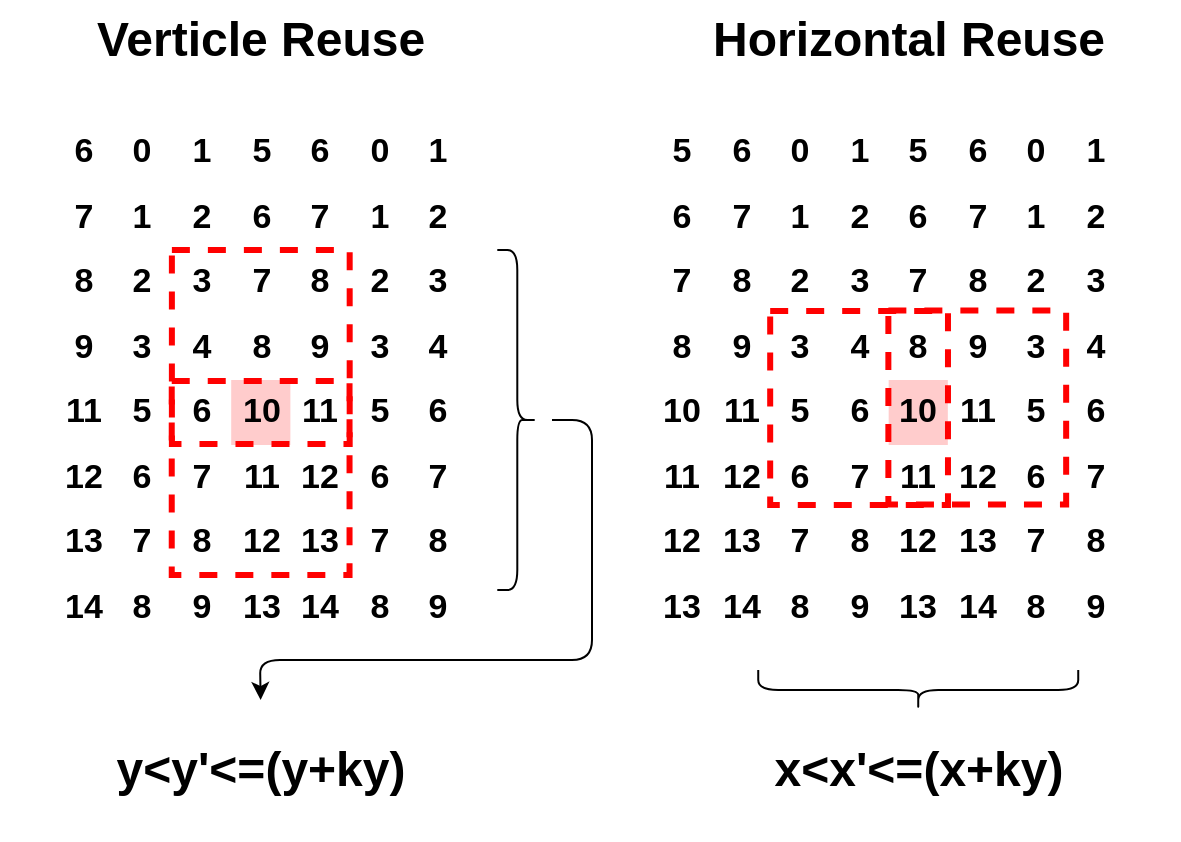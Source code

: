 <mxfile>
    <diagram id="jdcI3mkMMGWf8a6bFuUW" name="Page-1">
        <mxGraphModel dx="-1237" dy="622" grid="1" gridSize="10" guides="1" tooltips="1" connect="1" arrows="1" fold="1" page="1" pageScale="1" pageWidth="850" pageHeight="1100" math="0" shadow="0">
            <root>
                <mxCell id="0"/>
                <mxCell id="1" parent="0"/>
                <mxCell id="8" value="6" style="rounded=0;whiteSpace=wrap;html=1;fontSize=17;strokeWidth=2;fontStyle=1;strokeColor=none;" parent="1" vertex="1">
                    <mxGeometry x="1860.85" y="140" width="29.583" height="32.5" as="geometry"/>
                </mxCell>
                <mxCell id="9" value="7" style="rounded=0;whiteSpace=wrap;html=1;fontSize=17;strokeWidth=2;fontStyle=1;strokeColor=none;" parent="1" vertex="1">
                    <mxGeometry x="1860.85" y="172.5" width="29.583" height="32.5" as="geometry"/>
                </mxCell>
                <mxCell id="10" value="8" style="rounded=0;whiteSpace=wrap;html=1;fontSize=17;strokeWidth=2;fontStyle=1;fillColor=none;strokeColor=none;" parent="1" vertex="1">
                    <mxGeometry x="1860.85" y="205" width="29.583" height="32.5" as="geometry"/>
                </mxCell>
                <mxCell id="11" value="9" style="rounded=0;whiteSpace=wrap;html=1;fontSize=17;strokeWidth=2;fontStyle=1;fillColor=none;strokeColor=none;" parent="1" vertex="1">
                    <mxGeometry x="1860.85" y="237.5" width="29.583" height="32.5" as="geometry"/>
                </mxCell>
                <mxCell id="18" value="0" style="rounded=0;whiteSpace=wrap;html=1;fontSize=17;strokeWidth=2;fontStyle=1;strokeColor=none;" parent="1" vertex="1">
                    <mxGeometry x="1890.433" y="140" width="29.583" height="32.5" as="geometry"/>
                </mxCell>
                <mxCell id="19" value="1" style="rounded=0;whiteSpace=wrap;html=1;fontSize=17;strokeWidth=2;fontStyle=1;strokeColor=none;" parent="1" vertex="1">
                    <mxGeometry x="1920.017" y="140" width="29.583" height="32.5" as="geometry"/>
                </mxCell>
                <mxCell id="20" value="2" style="rounded=0;whiteSpace=wrap;html=1;fontSize=17;strokeWidth=2;fontStyle=1;strokeColor=none;" parent="1" vertex="1">
                    <mxGeometry x="1920.017" y="172.5" width="29.583" height="32.5" as="geometry"/>
                </mxCell>
                <mxCell id="21" value="3" style="rounded=0;whiteSpace=wrap;html=1;fontSize=17;strokeWidth=2;fontStyle=1;fillColor=none;strokeColor=none;" parent="1" vertex="1">
                    <mxGeometry x="1920.017" y="205" width="29.583" height="32.5" as="geometry"/>
                </mxCell>
                <mxCell id="22" value="4" style="rounded=0;whiteSpace=wrap;html=1;fontSize=17;strokeWidth=2;fontStyle=1;fillColor=none;strokeColor=none;" parent="1" vertex="1">
                    <mxGeometry x="1920.017" y="237.5" width="29.583" height="32.5" as="geometry"/>
                </mxCell>
                <mxCell id="23" value="5" style="rounded=0;whiteSpace=wrap;html=1;fontSize=17;strokeWidth=2;fontStyle=1;strokeColor=none;" parent="1" vertex="1">
                    <mxGeometry x="1949.6" y="140" width="29.583" height="32.5" as="geometry"/>
                </mxCell>
                <mxCell id="24" value="6" style="rounded=0;whiteSpace=wrap;html=1;fontSize=17;strokeWidth=2;fontStyle=1;strokeColor=none;" parent="1" vertex="1">
                    <mxGeometry x="1979.183" y="140" width="29.583" height="32.5" as="geometry"/>
                </mxCell>
                <mxCell id="25" value="7" style="rounded=0;whiteSpace=wrap;html=1;fontSize=17;strokeWidth=2;fontStyle=1;strokeColor=none;" parent="1" vertex="1">
                    <mxGeometry x="1979.183" y="172.5" width="29.583" height="32.5" as="geometry"/>
                </mxCell>
                <mxCell id="26" value="8" style="rounded=0;whiteSpace=wrap;html=1;fontSize=17;strokeWidth=2;fontStyle=1;fillColor=none;strokeColor=none;" parent="1" vertex="1">
                    <mxGeometry x="1979.183" y="205" width="29.583" height="32.5" as="geometry"/>
                </mxCell>
                <mxCell id="27" value="9" style="rounded=0;whiteSpace=wrap;html=1;fontSize=17;strokeWidth=2;fontStyle=1;fillColor=none;strokeColor=none;" parent="1" vertex="1">
                    <mxGeometry x="1979.183" y="237.5" width="29.583" height="32.5" as="geometry"/>
                </mxCell>
                <mxCell id="28" value="1" style="rounded=0;whiteSpace=wrap;html=1;fontSize=17;strokeWidth=2;fontStyle=1;strokeColor=none;" parent="1" vertex="1">
                    <mxGeometry x="1890.433" y="172.5" width="29.583" height="32.5" as="geometry"/>
                </mxCell>
                <mxCell id="29" value="6" style="rounded=0;whiteSpace=wrap;html=1;fontSize=17;strokeWidth=2;fontStyle=1;strokeColor=none;" parent="1" vertex="1">
                    <mxGeometry x="1949.6" y="172.5" width="29.583" height="32.5" as="geometry"/>
                </mxCell>
                <mxCell id="30" value="2" style="rounded=0;whiteSpace=wrap;html=1;fontSize=17;strokeWidth=2;fontStyle=1;fillColor=none;strokeColor=none;" parent="1" vertex="1">
                    <mxGeometry x="1890.433" y="205" width="29.583" height="32.5" as="geometry"/>
                </mxCell>
                <mxCell id="31" value="3" style="rounded=0;whiteSpace=wrap;html=1;fontSize=17;strokeWidth=2;fontStyle=1;fillColor=none;strokeColor=none;" parent="1" vertex="1">
                    <mxGeometry x="1890.433" y="237.5" width="29.583" height="32.5" as="geometry"/>
                </mxCell>
                <mxCell id="32" value="7" style="rounded=0;whiteSpace=wrap;html=1;fontSize=17;strokeWidth=2;fontStyle=1;fillColor=none;strokeColor=none;" parent="1" vertex="1">
                    <mxGeometry x="1949.6" y="205" width="29.583" height="32.5" as="geometry"/>
                </mxCell>
                <mxCell id="33" value="8" style="rounded=0;whiteSpace=wrap;html=1;fontSize=17;strokeWidth=2;fontStyle=1;fillColor=none;strokeColor=none;" parent="1" vertex="1">
                    <mxGeometry x="1949.6" y="237.5" width="29.583" height="32.5" as="geometry"/>
                </mxCell>
                <mxCell id="34" value="0" style="rounded=0;whiteSpace=wrap;html=1;fontSize=17;strokeWidth=2;fontStyle=1;strokeColor=none;" parent="1" vertex="1">
                    <mxGeometry x="2008.767" y="140" width="29.583" height="32.5" as="geometry"/>
                </mxCell>
                <mxCell id="35" value="1" style="rounded=0;whiteSpace=wrap;html=1;fontSize=17;strokeWidth=2;fontStyle=1;strokeColor=none;" parent="1" vertex="1">
                    <mxGeometry x="2038.35" y="140" width="29.583" height="32.5" as="geometry"/>
                </mxCell>
                <mxCell id="36" value="2" style="rounded=0;whiteSpace=wrap;html=1;fontSize=17;strokeWidth=2;fontStyle=1;strokeColor=none;" parent="1" vertex="1">
                    <mxGeometry x="2038.35" y="172.5" width="29.583" height="32.5" as="geometry"/>
                </mxCell>
                <mxCell id="37" value="3" style="rounded=0;whiteSpace=wrap;html=1;fontSize=17;strokeWidth=2;fontStyle=1;fillColor=none;strokeColor=none;" parent="1" vertex="1">
                    <mxGeometry x="2038.35" y="205" width="29.583" height="32.5" as="geometry"/>
                </mxCell>
                <mxCell id="38" value="4" style="rounded=0;whiteSpace=wrap;html=1;fontSize=17;strokeWidth=2;fontStyle=1;fillColor=none;strokeColor=none;" parent="1" vertex="1">
                    <mxGeometry x="2038.35" y="237.5" width="29.583" height="32.5" as="geometry"/>
                </mxCell>
                <mxCell id="44" value="1" style="rounded=0;whiteSpace=wrap;html=1;fontSize=17;strokeWidth=2;fontStyle=1;strokeColor=none;" parent="1" vertex="1">
                    <mxGeometry x="2008.767" y="172.5" width="29.583" height="32.5" as="geometry"/>
                </mxCell>
                <mxCell id="46" value="2" style="rounded=0;whiteSpace=wrap;html=1;fontSize=17;strokeWidth=2;fontStyle=1;fillColor=none;strokeColor=none;" parent="1" vertex="1">
                    <mxGeometry x="2008.767" y="205" width="29.583" height="32.5" as="geometry"/>
                </mxCell>
                <mxCell id="47" value="3" style="rounded=0;whiteSpace=wrap;html=1;fontSize=17;strokeWidth=2;fontStyle=1;fillColor=none;strokeColor=none;" parent="1" vertex="1">
                    <mxGeometry x="2008.767" y="237.5" width="29.583" height="32.5" as="geometry"/>
                </mxCell>
                <mxCell id="62" value="14" style="rounded=0;whiteSpace=wrap;html=1;fontSize=17;strokeWidth=2;fontStyle=1;fillColor=none;strokeColor=none;" parent="1" vertex="1">
                    <mxGeometry x="1860.85" y="367.5" width="29.583" height="32.5" as="geometry"/>
                </mxCell>
                <mxCell id="63" value="11" style="rounded=0;whiteSpace=wrap;html=1;fontSize=17;strokeWidth=2;fontStyle=1;fillColor=none;strokeColor=none;" parent="1" vertex="1">
                    <mxGeometry x="1860.85" y="270" width="29.583" height="32.5" as="geometry"/>
                </mxCell>
                <mxCell id="64" value="12" style="rounded=0;whiteSpace=wrap;html=1;fontSize=17;strokeWidth=2;fontStyle=1;fillColor=none;strokeColor=none;" parent="1" vertex="1">
                    <mxGeometry x="1860.85" y="302.5" width="29.583" height="32.5" as="geometry"/>
                </mxCell>
                <mxCell id="65" value="13" style="rounded=0;whiteSpace=wrap;html=1;fontSize=17;strokeWidth=2;fontStyle=1;fillColor=none;strokeColor=none;" parent="1" vertex="1">
                    <mxGeometry x="1860.85" y="335" width="29.583" height="32.5" as="geometry"/>
                </mxCell>
                <mxCell id="66" value="5" style="rounded=0;whiteSpace=wrap;html=1;fontSize=17;strokeWidth=2;fontStyle=1;fillColor=none;strokeColor=none;" parent="1" vertex="1">
                    <mxGeometry x="1890.433" y="270" width="29.583" height="32.5" as="geometry"/>
                </mxCell>
                <mxCell id="67" value="6" style="rounded=0;whiteSpace=wrap;html=1;fontSize=17;strokeWidth=2;fontStyle=1;fillColor=none;strokeColor=none;" parent="1" vertex="1">
                    <mxGeometry x="1920.017" y="270" width="29.583" height="32.5" as="geometry"/>
                </mxCell>
                <mxCell id="68" value="7" style="rounded=0;whiteSpace=wrap;html=1;fontSize=17;strokeWidth=2;fontStyle=1;fillColor=none;strokeColor=none;" parent="1" vertex="1">
                    <mxGeometry x="1920.017" y="302.5" width="29.583" height="32.5" as="geometry"/>
                </mxCell>
                <mxCell id="69" value="8" style="rounded=0;whiteSpace=wrap;html=1;fontSize=17;strokeWidth=2;fontStyle=1;fillColor=none;strokeColor=none;" parent="1" vertex="1">
                    <mxGeometry x="1920.017" y="335" width="29.583" height="32.5" as="geometry"/>
                </mxCell>
                <mxCell id="70" value="9" style="rounded=0;whiteSpace=wrap;html=1;fontSize=17;strokeWidth=2;fontStyle=1;fillColor=none;strokeColor=none;" parent="1" vertex="1">
                    <mxGeometry x="1920.017" y="367.5" width="29.583" height="32.5" as="geometry"/>
                </mxCell>
                <mxCell id="71" value="6" style="rounded=0;whiteSpace=wrap;html=1;fontSize=17;strokeWidth=2;fontStyle=1;fillColor=none;strokeColor=none;" parent="1" vertex="1">
                    <mxGeometry x="1890.433" y="302.5" width="29.583" height="32.5" as="geometry"/>
                </mxCell>
                <mxCell id="72" value="7" style="rounded=0;whiteSpace=wrap;html=1;fontSize=17;strokeWidth=2;fontStyle=1;fillColor=none;strokeColor=none;" parent="1" vertex="1">
                    <mxGeometry x="1890.433" y="335" width="29.583" height="32.5" as="geometry"/>
                </mxCell>
                <mxCell id="73" value="8" style="rounded=0;whiteSpace=wrap;html=1;fontSize=17;strokeWidth=2;fontStyle=1;fillColor=none;strokeColor=none;" parent="1" vertex="1">
                    <mxGeometry x="1890.433" y="367.5" width="29.583" height="32.5" as="geometry"/>
                </mxCell>
                <mxCell id="74" value="10" style="rounded=0;whiteSpace=wrap;html=1;fontSize=17;strokeWidth=2;fontStyle=1;fillColor=#FFCCCC;strokeColor=none;" parent="1" vertex="1">
                    <mxGeometry x="1949.6" y="270" width="29.583" height="32.5" as="geometry"/>
                </mxCell>
                <mxCell id="75" value="11" style="rounded=0;whiteSpace=wrap;html=1;fontSize=17;strokeWidth=2;fontStyle=1;fillColor=none;strokeColor=none;" parent="1" vertex="1">
                    <mxGeometry x="1949.6" y="302.5" width="29.583" height="32.5" as="geometry"/>
                </mxCell>
                <mxCell id="76" value="12" style="rounded=0;whiteSpace=wrap;html=1;fontSize=17;strokeWidth=2;fontStyle=1;fillColor=none;strokeColor=none;" parent="1" vertex="1">
                    <mxGeometry x="1949.6" y="335" width="29.583" height="32.5" as="geometry"/>
                </mxCell>
                <mxCell id="77" value="13" style="rounded=0;whiteSpace=wrap;html=1;fontSize=17;strokeWidth=2;fontStyle=1;fillColor=none;strokeColor=none;" parent="1" vertex="1">
                    <mxGeometry x="1949.6" y="367.5" width="29.583" height="32.5" as="geometry"/>
                </mxCell>
                <mxCell id="78" value="14" style="rounded=0;whiteSpace=wrap;html=1;fontSize=17;strokeWidth=2;fontStyle=1;fillColor=none;strokeColor=none;" parent="1" vertex="1">
                    <mxGeometry x="1979.183" y="367.5" width="29.583" height="32.5" as="geometry"/>
                </mxCell>
                <mxCell id="79" value="11" style="rounded=0;whiteSpace=wrap;html=1;fontSize=17;strokeWidth=2;fontStyle=1;fillColor=none;strokeColor=none;" parent="1" vertex="1">
                    <mxGeometry x="1979.183" y="270" width="29.583" height="32.5" as="geometry"/>
                </mxCell>
                <mxCell id="80" value="12" style="rounded=0;whiteSpace=wrap;html=1;fontSize=17;strokeWidth=2;fontStyle=1;fillColor=none;strokeColor=none;" parent="1" vertex="1">
                    <mxGeometry x="1979.183" y="302.5" width="29.583" height="32.5" as="geometry"/>
                </mxCell>
                <mxCell id="81" value="13" style="rounded=0;whiteSpace=wrap;html=1;fontSize=17;strokeWidth=2;fontStyle=1;fillColor=none;strokeColor=none;" parent="1" vertex="1">
                    <mxGeometry x="1979.183" y="335" width="29.583" height="32.5" as="geometry"/>
                </mxCell>
                <mxCell id="82" value="5" style="rounded=0;whiteSpace=wrap;html=1;fontSize=17;strokeWidth=2;fontStyle=1;fillColor=none;strokeColor=none;" parent="1" vertex="1">
                    <mxGeometry x="2008.767" y="270" width="29.583" height="32.5" as="geometry"/>
                </mxCell>
                <mxCell id="83" value="6" style="rounded=0;whiteSpace=wrap;html=1;fontSize=17;strokeWidth=2;fontStyle=1;fillColor=none;strokeColor=none;" parent="1" vertex="1">
                    <mxGeometry x="2038.35" y="270" width="29.583" height="32.5" as="geometry"/>
                </mxCell>
                <mxCell id="84" value="7" style="rounded=0;whiteSpace=wrap;html=1;fontSize=17;strokeWidth=2;fontStyle=1;fillColor=none;strokeColor=none;" parent="1" vertex="1">
                    <mxGeometry x="2038.35" y="302.5" width="29.583" height="32.5" as="geometry"/>
                </mxCell>
                <mxCell id="85" value="8" style="rounded=0;whiteSpace=wrap;html=1;fontSize=17;strokeWidth=2;fontStyle=1;fillColor=none;strokeColor=none;" parent="1" vertex="1">
                    <mxGeometry x="2038.35" y="335" width="29.583" height="32.5" as="geometry"/>
                </mxCell>
                <mxCell id="86" value="9" style="rounded=0;whiteSpace=wrap;html=1;fontSize=17;strokeWidth=2;fontStyle=1;fillColor=none;strokeColor=none;" parent="1" vertex="1">
                    <mxGeometry x="2038.35" y="367.5" width="29.583" height="32.5" as="geometry"/>
                </mxCell>
                <mxCell id="87" value="6" style="rounded=0;whiteSpace=wrap;html=1;fontSize=17;strokeWidth=2;fontStyle=1;fillColor=none;strokeColor=none;" parent="1" vertex="1">
                    <mxGeometry x="2008.767" y="302.5" width="29.583" height="32.5" as="geometry"/>
                </mxCell>
                <mxCell id="88" value="7" style="rounded=0;whiteSpace=wrap;html=1;fontSize=17;strokeWidth=2;fontStyle=1;fillColor=none;strokeColor=none;" parent="1" vertex="1">
                    <mxGeometry x="2008.767" y="335" width="29.583" height="32.5" as="geometry"/>
                </mxCell>
                <mxCell id="89" value="8" style="rounded=0;whiteSpace=wrap;html=1;fontSize=17;strokeWidth=2;fontStyle=1;fillColor=none;strokeColor=none;" parent="1" vertex="1">
                    <mxGeometry x="2008.767" y="367.5" width="29.583" height="32.5" as="geometry"/>
                </mxCell>
                <mxCell id="104" value="" style="rounded=0;whiteSpace=wrap;html=1;fontSize=17;fontColor=#0000FF;fillColor=none;strokeWidth=3;strokeColor=#FF0000;dashed=1;" parent="1" vertex="1">
                    <mxGeometry x="1919.94" y="205" width="88.9" height="97" as="geometry"/>
                </mxCell>
                <mxCell id="115" value="" style="rounded=0;whiteSpace=wrap;html=1;fontSize=17;fontColor=#0000FF;fillColor=none;strokeWidth=3;strokeColor=#FF0000;dashed=1;" parent="1" vertex="1">
                    <mxGeometry x="1919.87" y="270.5" width="88.9" height="97" as="geometry"/>
                </mxCell>
                <mxCell id="121" value="5" style="rounded=0;whiteSpace=wrap;html=1;fontSize=17;strokeWidth=2;fontStyle=1;strokeColor=none;" parent="1" vertex="1">
                    <mxGeometry x="2159.997" y="140" width="29.583" height="32.5" as="geometry"/>
                </mxCell>
                <mxCell id="122" value="6" style="rounded=0;whiteSpace=wrap;html=1;fontSize=17;strokeWidth=2;fontStyle=1;strokeColor=none;" parent="1" vertex="1">
                    <mxGeometry x="2189.58" y="140" width="29.583" height="32.5" as="geometry"/>
                </mxCell>
                <mxCell id="123" value="7" style="rounded=0;whiteSpace=wrap;html=1;fontSize=17;strokeWidth=2;fontStyle=1;strokeColor=none;" parent="1" vertex="1">
                    <mxGeometry x="2189.58" y="172.5" width="29.583" height="32.5" as="geometry"/>
                </mxCell>
                <mxCell id="124" value="8" style="rounded=0;whiteSpace=wrap;html=1;fontSize=17;strokeWidth=2;fontStyle=1;fillColor=none;strokeColor=none;" parent="1" vertex="1">
                    <mxGeometry x="2189.58" y="205" width="29.583" height="32.5" as="geometry"/>
                </mxCell>
                <mxCell id="125" value="9" style="rounded=0;whiteSpace=wrap;html=1;fontSize=17;strokeWidth=2;fontStyle=1;fillColor=none;strokeColor=none;" parent="1" vertex="1">
                    <mxGeometry x="2189.58" y="237.5" width="29.583" height="32.5" as="geometry"/>
                </mxCell>
                <mxCell id="127" value="6" style="rounded=0;whiteSpace=wrap;html=1;fontSize=17;strokeWidth=2;fontStyle=1;strokeColor=none;" parent="1" vertex="1">
                    <mxGeometry x="2159.997" y="172.5" width="29.583" height="32.5" as="geometry"/>
                </mxCell>
                <mxCell id="130" value="7" style="rounded=0;whiteSpace=wrap;html=1;fontSize=17;strokeWidth=2;fontStyle=1;fillColor=none;strokeColor=none;" parent="1" vertex="1">
                    <mxGeometry x="2159.997" y="205" width="29.583" height="32.5" as="geometry"/>
                </mxCell>
                <mxCell id="131" value="8" style="rounded=0;whiteSpace=wrap;html=1;fontSize=17;strokeWidth=2;fontStyle=1;fillColor=none;strokeColor=none;" parent="1" vertex="1">
                    <mxGeometry x="2159.997" y="237.5" width="29.583" height="32.5" as="geometry"/>
                </mxCell>
                <mxCell id="132" value="0" style="rounded=0;whiteSpace=wrap;html=1;fontSize=17;strokeWidth=2;fontStyle=1;strokeColor=none;" parent="1" vertex="1">
                    <mxGeometry x="2219.163" y="140" width="29.583" height="32.5" as="geometry"/>
                </mxCell>
                <mxCell id="133" value="1" style="rounded=0;whiteSpace=wrap;html=1;fontSize=17;strokeWidth=2;fontStyle=1;strokeColor=none;" parent="1" vertex="1">
                    <mxGeometry x="2248.747" y="140" width="29.583" height="32.5" as="geometry"/>
                </mxCell>
                <mxCell id="134" value="2" style="rounded=0;whiteSpace=wrap;html=1;fontSize=17;strokeWidth=2;fontStyle=1;strokeColor=none;" parent="1" vertex="1">
                    <mxGeometry x="2248.747" y="172.5" width="29.583" height="32.5" as="geometry"/>
                </mxCell>
                <mxCell id="135" value="3" style="rounded=0;whiteSpace=wrap;html=1;fontSize=17;strokeWidth=2;fontStyle=1;fillColor=none;strokeColor=none;" parent="1" vertex="1">
                    <mxGeometry x="2248.747" y="205" width="29.583" height="32.5" as="geometry"/>
                </mxCell>
                <mxCell id="136" value="4" style="rounded=0;whiteSpace=wrap;html=1;fontSize=17;strokeWidth=2;fontStyle=1;fillColor=none;strokeColor=none;" parent="1" vertex="1">
                    <mxGeometry x="2248.747" y="237.5" width="29.583" height="32.5" as="geometry"/>
                </mxCell>
                <mxCell id="137" value="5" style="rounded=0;whiteSpace=wrap;html=1;fontSize=17;strokeWidth=2;fontStyle=1;strokeColor=none;" parent="1" vertex="1">
                    <mxGeometry x="2278.33" y="140" width="29.583" height="32.5" as="geometry"/>
                </mxCell>
                <mxCell id="138" value="6" style="rounded=0;whiteSpace=wrap;html=1;fontSize=17;strokeWidth=2;fontStyle=1;strokeColor=none;" parent="1" vertex="1">
                    <mxGeometry x="2307.913" y="140" width="29.583" height="32.5" as="geometry"/>
                </mxCell>
                <mxCell id="139" value="7" style="rounded=0;whiteSpace=wrap;html=1;fontSize=17;strokeWidth=2;fontStyle=1;strokeColor=none;" parent="1" vertex="1">
                    <mxGeometry x="2307.913" y="172.5" width="29.583" height="32.5" as="geometry"/>
                </mxCell>
                <mxCell id="140" value="8" style="rounded=0;whiteSpace=wrap;html=1;fontSize=17;strokeWidth=2;fontStyle=1;fillColor=none;strokeColor=none;" parent="1" vertex="1">
                    <mxGeometry x="2307.913" y="205" width="29.583" height="32.5" as="geometry"/>
                </mxCell>
                <mxCell id="141" value="9" style="rounded=0;whiteSpace=wrap;html=1;fontSize=17;strokeWidth=2;fontStyle=1;fillColor=none;strokeColor=none;" parent="1" vertex="1">
                    <mxGeometry x="2307.913" y="237.5" width="29.583" height="32.5" as="geometry"/>
                </mxCell>
                <mxCell id="142" value="1" style="rounded=0;whiteSpace=wrap;html=1;fontSize=17;strokeWidth=2;fontStyle=1;strokeColor=none;" parent="1" vertex="1">
                    <mxGeometry x="2219.163" y="172.5" width="29.583" height="32.5" as="geometry"/>
                </mxCell>
                <mxCell id="143" value="6" style="rounded=0;whiteSpace=wrap;html=1;fontSize=17;strokeWidth=2;fontStyle=1;strokeColor=none;" parent="1" vertex="1">
                    <mxGeometry x="2278.33" y="172.5" width="29.583" height="32.5" as="geometry"/>
                </mxCell>
                <mxCell id="144" value="2" style="rounded=0;whiteSpace=wrap;html=1;fontSize=17;strokeWidth=2;fontStyle=1;fillColor=none;strokeColor=none;" parent="1" vertex="1">
                    <mxGeometry x="2219.163" y="205" width="29.583" height="32.5" as="geometry"/>
                </mxCell>
                <mxCell id="145" value="3" style="rounded=0;whiteSpace=wrap;html=1;fontSize=17;strokeWidth=2;fontStyle=1;fillColor=none;strokeColor=none;" parent="1" vertex="1">
                    <mxGeometry x="2219.163" y="237.5" width="29.583" height="32.5" as="geometry"/>
                </mxCell>
                <mxCell id="146" value="7" style="rounded=0;whiteSpace=wrap;html=1;fontSize=17;strokeWidth=2;fontStyle=1;fillColor=none;strokeColor=none;" parent="1" vertex="1">
                    <mxGeometry x="2278.33" y="205" width="29.583" height="32.5" as="geometry"/>
                </mxCell>
                <mxCell id="147" value="8" style="rounded=0;whiteSpace=wrap;html=1;fontSize=17;strokeWidth=2;fontStyle=1;fillColor=none;strokeColor=none;" parent="1" vertex="1">
                    <mxGeometry x="2278.33" y="237.5" width="29.583" height="32.5" as="geometry"/>
                </mxCell>
                <mxCell id="148" value="0" style="rounded=0;whiteSpace=wrap;html=1;fontSize=17;strokeWidth=2;fontStyle=1;strokeColor=none;" parent="1" vertex="1">
                    <mxGeometry x="2337.497" y="140" width="29.583" height="32.5" as="geometry"/>
                </mxCell>
                <mxCell id="149" value="1" style="rounded=0;whiteSpace=wrap;html=1;fontSize=17;strokeWidth=2;fontStyle=1;strokeColor=none;" parent="1" vertex="1">
                    <mxGeometry x="2367.08" y="140" width="29.583" height="32.5" as="geometry"/>
                </mxCell>
                <mxCell id="150" value="2" style="rounded=0;whiteSpace=wrap;html=1;fontSize=17;strokeWidth=2;fontStyle=1;strokeColor=none;" parent="1" vertex="1">
                    <mxGeometry x="2367.08" y="172.5" width="29.583" height="32.5" as="geometry"/>
                </mxCell>
                <mxCell id="151" value="3" style="rounded=0;whiteSpace=wrap;html=1;fontSize=17;strokeWidth=2;fontStyle=1;fillColor=none;strokeColor=none;" parent="1" vertex="1">
                    <mxGeometry x="2367.08" y="205" width="29.583" height="32.5" as="geometry"/>
                </mxCell>
                <mxCell id="152" value="4" style="rounded=0;whiteSpace=wrap;html=1;fontSize=17;strokeWidth=2;fontStyle=1;fillColor=none;strokeColor=none;" parent="1" vertex="1">
                    <mxGeometry x="2367.08" y="237.5" width="29.583" height="32.5" as="geometry"/>
                </mxCell>
                <mxCell id="158" value="1" style="rounded=0;whiteSpace=wrap;html=1;fontSize=17;strokeWidth=2;fontStyle=1;strokeColor=none;" parent="1" vertex="1">
                    <mxGeometry x="2337.497" y="172.5" width="29.583" height="32.5" as="geometry"/>
                </mxCell>
                <mxCell id="160" value="2" style="rounded=0;whiteSpace=wrap;html=1;fontSize=17;strokeWidth=2;fontStyle=1;fillColor=none;strokeColor=none;" parent="1" vertex="1">
                    <mxGeometry x="2337.497" y="205" width="29.583" height="32.5" as="geometry"/>
                </mxCell>
                <mxCell id="161" value="3" style="rounded=0;whiteSpace=wrap;html=1;fontSize=17;strokeWidth=2;fontStyle=1;fillColor=none;strokeColor=none;" parent="1" vertex="1">
                    <mxGeometry x="2337.497" y="237.5" width="29.583" height="32.5" as="geometry"/>
                </mxCell>
                <mxCell id="172" value="10" style="rounded=0;whiteSpace=wrap;html=1;fontSize=17;strokeWidth=2;fontStyle=1;fillColor=none;strokeColor=none;" parent="1" vertex="1">
                    <mxGeometry x="2159.997" y="270" width="29.583" height="32.5" as="geometry"/>
                </mxCell>
                <mxCell id="173" value="11" style="rounded=0;whiteSpace=wrap;html=1;fontSize=17;strokeWidth=2;fontStyle=1;fillColor=none;strokeColor=none;" parent="1" vertex="1">
                    <mxGeometry x="2159.997" y="302.5" width="29.583" height="32.5" as="geometry"/>
                </mxCell>
                <mxCell id="174" value="12" style="rounded=0;whiteSpace=wrap;html=1;fontSize=17;strokeWidth=2;fontStyle=1;fillColor=none;strokeColor=none;" parent="1" vertex="1">
                    <mxGeometry x="2159.997" y="335" width="29.583" height="32.5" as="geometry"/>
                </mxCell>
                <mxCell id="175" value="13" style="rounded=0;whiteSpace=wrap;html=1;fontSize=17;strokeWidth=2;fontStyle=1;fillColor=none;strokeColor=none;" parent="1" vertex="1">
                    <mxGeometry x="2159.997" y="367.5" width="29.583" height="32.5" as="geometry"/>
                </mxCell>
                <mxCell id="176" value="14" style="rounded=0;whiteSpace=wrap;html=1;fontSize=17;strokeWidth=2;fontStyle=1;fillColor=none;strokeColor=none;" parent="1" vertex="1">
                    <mxGeometry x="2189.58" y="367.5" width="29.583" height="32.5" as="geometry"/>
                </mxCell>
                <mxCell id="177" value="11" style="rounded=0;whiteSpace=wrap;html=1;fontSize=17;strokeWidth=2;fontStyle=1;fillColor=none;strokeColor=none;" parent="1" vertex="1">
                    <mxGeometry x="2189.58" y="270" width="29.583" height="32.5" as="geometry"/>
                </mxCell>
                <mxCell id="178" value="12" style="rounded=0;whiteSpace=wrap;html=1;fontSize=17;strokeWidth=2;fontStyle=1;fillColor=none;strokeColor=none;" parent="1" vertex="1">
                    <mxGeometry x="2189.58" y="302.5" width="29.583" height="32.5" as="geometry"/>
                </mxCell>
                <mxCell id="179" value="13" style="rounded=0;whiteSpace=wrap;html=1;fontSize=17;strokeWidth=2;fontStyle=1;fillColor=none;strokeColor=none;" parent="1" vertex="1">
                    <mxGeometry x="2189.58" y="335" width="29.583" height="32.5" as="geometry"/>
                </mxCell>
                <mxCell id="180" value="5" style="rounded=0;whiteSpace=wrap;html=1;fontSize=17;strokeWidth=2;fontStyle=1;fillColor=none;strokeColor=none;" parent="1" vertex="1">
                    <mxGeometry x="2219.163" y="270" width="29.583" height="32.5" as="geometry"/>
                </mxCell>
                <mxCell id="181" value="6" style="rounded=0;whiteSpace=wrap;html=1;fontSize=17;strokeWidth=2;fontStyle=1;fillColor=none;strokeColor=none;" parent="1" vertex="1">
                    <mxGeometry x="2248.747" y="270" width="29.583" height="32.5" as="geometry"/>
                </mxCell>
                <mxCell id="182" value="7" style="rounded=0;whiteSpace=wrap;html=1;fontSize=17;strokeWidth=2;fontStyle=1;fillColor=none;strokeColor=none;" parent="1" vertex="1">
                    <mxGeometry x="2248.747" y="302.5" width="29.583" height="32.5" as="geometry"/>
                </mxCell>
                <mxCell id="183" value="8" style="rounded=0;whiteSpace=wrap;html=1;fontSize=17;strokeWidth=2;fontStyle=1;fillColor=none;strokeColor=none;" parent="1" vertex="1">
                    <mxGeometry x="2248.747" y="335" width="29.583" height="32.5" as="geometry"/>
                </mxCell>
                <mxCell id="184" value="9" style="rounded=0;whiteSpace=wrap;html=1;fontSize=17;strokeWidth=2;fontStyle=1;fillColor=none;strokeColor=none;" parent="1" vertex="1">
                    <mxGeometry x="2248.747" y="367.5" width="29.583" height="32.5" as="geometry"/>
                </mxCell>
                <mxCell id="185" value="6" style="rounded=0;whiteSpace=wrap;html=1;fontSize=17;strokeWidth=2;fontStyle=1;fillColor=none;strokeColor=none;" parent="1" vertex="1">
                    <mxGeometry x="2219.163" y="302.5" width="29.583" height="32.5" as="geometry"/>
                </mxCell>
                <mxCell id="186" value="7" style="rounded=0;whiteSpace=wrap;html=1;fontSize=17;strokeWidth=2;fontStyle=1;fillColor=none;strokeColor=none;" parent="1" vertex="1">
                    <mxGeometry x="2219.163" y="335" width="29.583" height="32.5" as="geometry"/>
                </mxCell>
                <mxCell id="187" value="8" style="rounded=0;whiteSpace=wrap;html=1;fontSize=17;strokeWidth=2;fontStyle=1;fillColor=none;strokeColor=none;" parent="1" vertex="1">
                    <mxGeometry x="2219.163" y="367.5" width="29.583" height="32.5" as="geometry"/>
                </mxCell>
                <mxCell id="188" value="10" style="rounded=0;whiteSpace=wrap;html=1;fontSize=17;strokeWidth=2;fontStyle=1;fillColor=#FFCCCC;strokeColor=none;" parent="1" vertex="1">
                    <mxGeometry x="2278.33" y="270" width="29.583" height="32.5" as="geometry"/>
                </mxCell>
                <mxCell id="189" value="11" style="rounded=0;whiteSpace=wrap;html=1;fontSize=17;strokeWidth=2;fontStyle=1;fillColor=none;strokeColor=none;" parent="1" vertex="1">
                    <mxGeometry x="2278.33" y="302.5" width="29.583" height="32.5" as="geometry"/>
                </mxCell>
                <mxCell id="190" value="12" style="rounded=0;whiteSpace=wrap;html=1;fontSize=17;strokeWidth=2;fontStyle=1;fillColor=none;strokeColor=none;" parent="1" vertex="1">
                    <mxGeometry x="2278.33" y="335" width="29.583" height="32.5" as="geometry"/>
                </mxCell>
                <mxCell id="191" value="13" style="rounded=0;whiteSpace=wrap;html=1;fontSize=17;strokeWidth=2;fontStyle=1;fillColor=none;strokeColor=none;" parent="1" vertex="1">
                    <mxGeometry x="2278.33" y="367.5" width="29.583" height="32.5" as="geometry"/>
                </mxCell>
                <mxCell id="192" value="14" style="rounded=0;whiteSpace=wrap;html=1;fontSize=17;strokeWidth=2;fontStyle=1;fillColor=none;strokeColor=none;" parent="1" vertex="1">
                    <mxGeometry x="2307.913" y="367.5" width="29.583" height="32.5" as="geometry"/>
                </mxCell>
                <mxCell id="193" value="11" style="rounded=0;whiteSpace=wrap;html=1;fontSize=17;strokeWidth=2;fontStyle=1;fillColor=none;strokeColor=none;" parent="1" vertex="1">
                    <mxGeometry x="2307.913" y="270" width="29.583" height="32.5" as="geometry"/>
                </mxCell>
                <mxCell id="194" value="12" style="rounded=0;whiteSpace=wrap;html=1;fontSize=17;strokeWidth=2;fontStyle=1;fillColor=none;strokeColor=none;" parent="1" vertex="1">
                    <mxGeometry x="2307.913" y="302.5" width="29.583" height="32.5" as="geometry"/>
                </mxCell>
                <mxCell id="195" value="13" style="rounded=0;whiteSpace=wrap;html=1;fontSize=17;strokeWidth=2;fontStyle=1;fillColor=none;strokeColor=none;" parent="1" vertex="1">
                    <mxGeometry x="2307.913" y="335" width="29.583" height="32.5" as="geometry"/>
                </mxCell>
                <mxCell id="196" value="5" style="rounded=0;whiteSpace=wrap;html=1;fontSize=17;strokeWidth=2;fontStyle=1;fillColor=none;strokeColor=none;" parent="1" vertex="1">
                    <mxGeometry x="2337.497" y="270" width="29.583" height="32.5" as="geometry"/>
                </mxCell>
                <mxCell id="197" value="6" style="rounded=0;whiteSpace=wrap;html=1;fontSize=17;strokeWidth=2;fontStyle=1;fillColor=none;strokeColor=none;" parent="1" vertex="1">
                    <mxGeometry x="2367.08" y="270" width="29.583" height="32.5" as="geometry"/>
                </mxCell>
                <mxCell id="198" value="7" style="rounded=0;whiteSpace=wrap;html=1;fontSize=17;strokeWidth=2;fontStyle=1;fillColor=none;strokeColor=none;" parent="1" vertex="1">
                    <mxGeometry x="2367.08" y="302.5" width="29.583" height="32.5" as="geometry"/>
                </mxCell>
                <mxCell id="199" value="8" style="rounded=0;whiteSpace=wrap;html=1;fontSize=17;strokeWidth=2;fontStyle=1;fillColor=none;strokeColor=none;" parent="1" vertex="1">
                    <mxGeometry x="2367.08" y="335" width="29.583" height="32.5" as="geometry"/>
                </mxCell>
                <mxCell id="200" value="9" style="rounded=0;whiteSpace=wrap;html=1;fontSize=17;strokeWidth=2;fontStyle=1;fillColor=none;strokeColor=none;" parent="1" vertex="1">
                    <mxGeometry x="2367.08" y="367.5" width="29.583" height="32.5" as="geometry"/>
                </mxCell>
                <mxCell id="201" value="6" style="rounded=0;whiteSpace=wrap;html=1;fontSize=17;strokeWidth=2;fontStyle=1;fillColor=none;strokeColor=none;" parent="1" vertex="1">
                    <mxGeometry x="2337.497" y="302.5" width="29.583" height="32.5" as="geometry"/>
                </mxCell>
                <mxCell id="202" value="7" style="rounded=0;whiteSpace=wrap;html=1;fontSize=17;strokeWidth=2;fontStyle=1;fillColor=none;strokeColor=none;" parent="1" vertex="1">
                    <mxGeometry x="2337.497" y="335" width="29.583" height="32.5" as="geometry"/>
                </mxCell>
                <mxCell id="203" value="8" style="rounded=0;whiteSpace=wrap;html=1;fontSize=17;strokeWidth=2;fontStyle=1;fillColor=none;strokeColor=none;" parent="1" vertex="1">
                    <mxGeometry x="2337.497" y="367.5" width="29.583" height="32.5" as="geometry"/>
                </mxCell>
                <mxCell id="212" value="" style="rounded=0;whiteSpace=wrap;html=1;fontSize=17;fontColor=#0000FF;fillColor=none;strokeWidth=3;strokeColor=#FF0000;dashed=1;" parent="1" vertex="1">
                    <mxGeometry x="2219.09" y="235.5" width="88.9" height="97" as="geometry"/>
                </mxCell>
                <mxCell id="220" style="edgeStyle=none;html=1;entryX=0.5;entryY=0;entryDx=0;entryDy=0;" parent="1" target="216" edge="1">
                    <mxGeometry relative="1" as="geometry">
                        <mxPoint x="2110" y="290" as="sourcePoint"/>
                        <Array as="points">
                            <mxPoint x="2130" y="290"/>
                            <mxPoint x="2130" y="410"/>
                            <mxPoint x="1964" y="410"/>
                        </Array>
                    </mxGeometry>
                </mxCell>
                <mxCell id="215" value="" style="shape=curlyBracket;whiteSpace=wrap;html=1;rounded=1;flipH=1;strokeColor=#000000;strokeWidth=1;" parent="1" vertex="1">
                    <mxGeometry x="2082.65" y="205" width="20" height="170" as="geometry"/>
                </mxCell>
                <mxCell id="216" value="y&amp;lt;y'&amp;lt;=(y+ky)" style="text;strokeColor=none;fillColor=none;html=1;fontSize=24;fontStyle=1;verticalAlign=middle;align=center;" parent="1" vertex="1">
                    <mxGeometry x="1834.32" y="430" width="260" height="70" as="geometry"/>
                </mxCell>
                <mxCell id="217" value="" style="rounded=0;whiteSpace=wrap;html=1;fontSize=17;fontColor=#0000FF;fillColor=none;strokeWidth=3;strokeColor=#FF0000;dashed=1;" parent="1" vertex="1">
                    <mxGeometry x="2278.18" y="235.25" width="88.9" height="97" as="geometry"/>
                </mxCell>
                <mxCell id="218" value="" style="shape=curlyBracket;whiteSpace=wrap;html=1;rounded=1;flipH=1;strokeColor=#000000;strokeWidth=1;rotation=90;" parent="1" vertex="1">
                    <mxGeometry x="2283.12" y="345" width="20" height="160" as="geometry"/>
                </mxCell>
                <mxCell id="219" value="x&amp;lt;x'&amp;lt;=(x+ky)" style="text;strokeColor=none;fillColor=none;html=1;fontSize=24;fontStyle=1;verticalAlign=middle;align=center;" parent="1" vertex="1">
                    <mxGeometry x="2163.12" y="430" width="260" height="70" as="geometry"/>
                </mxCell>
                <mxCell id="221" value="Verticle Reuse" style="text;strokeColor=none;fillColor=none;html=1;fontSize=24;fontStyle=1;verticalAlign=middle;align=center;" parent="1" vertex="1">
                    <mxGeometry x="1914.32" y="80" width="100" height="40" as="geometry"/>
                </mxCell>
                <mxCell id="222" value="Horizontal Reuse" style="text;strokeColor=none;fillColor=none;html=1;fontSize=24;fontStyle=1;verticalAlign=middle;align=center;" parent="1" vertex="1">
                    <mxGeometry x="2237.65" y="80" width="100" height="40" as="geometry"/>
                </mxCell>
            </root>
        </mxGraphModel>
    </diagram>
</mxfile>